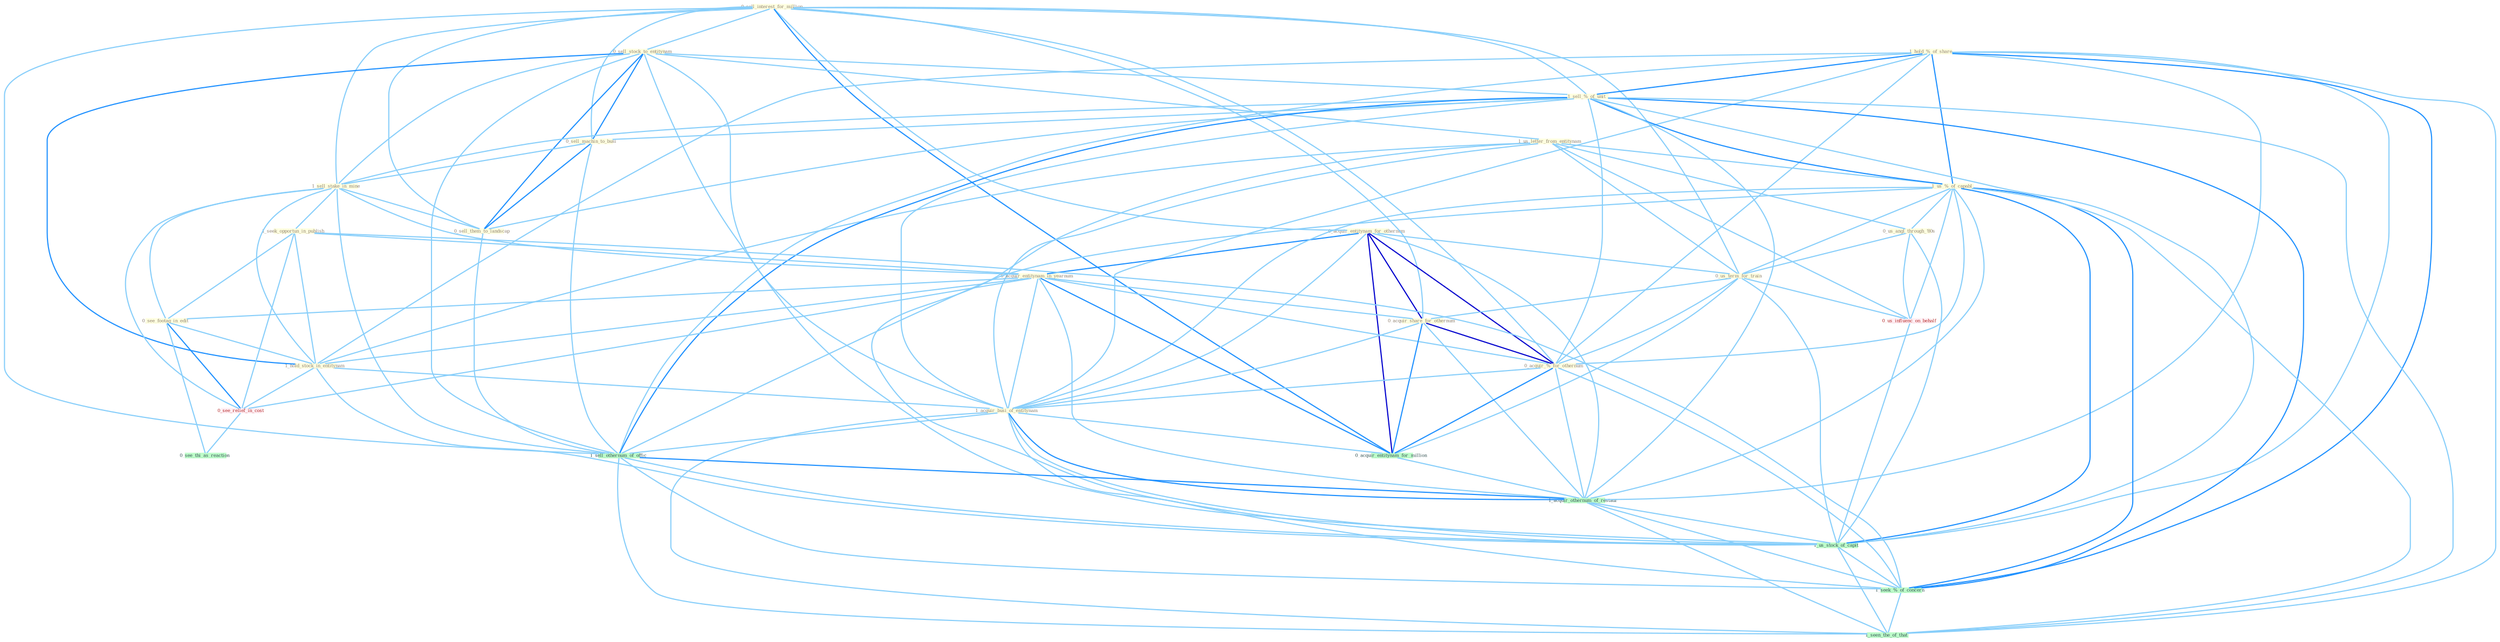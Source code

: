 Graph G{ 
    node
    [shape=polygon,style=filled,width=.5,height=.06,color="#BDFCC9",fixedsize=true,fontsize=4,
    fontcolor="#2f4f4f"];
    {node
    [color="#ffffe0", fontcolor="#8b7d6b"] "0_sell_interest_for_million " "0_sell_stock_to_entitynam " "1_us_letter_from_entitynam " "1_hold_%_of_share " "1_sell_%_of_unit " "0_sell_machin_to_busi " "0_acquir_entitynam_for_othernum " "1_us_%_of_capabl " "1_sell_stake_in_mine " "1_seek_opportun_in_publish " "0_us_angl_through_'80s " "0_acquir_entitynam_in_yearnum " "0_sell_them_to_landscap " "0_see_footag_in_edit " "0_us_term_for_train " "0_acquir_share_for_othernum " "1_hold_stock_in_entitynam " "0_acquir_%_for_othernum " "1_acquir_busi_of_entitynam "}
{node [color="#fff0f5", fontcolor="#b22222"] "0_us_influenc_on_behalf " "0_see_relief_in_cost "}
edge [color="#B0E2FF"];

	"0_sell_interest_for_million " -- "0_sell_stock_to_entitynam " [w="1", color="#87cefa" ];
	"0_sell_interest_for_million " -- "1_sell_%_of_unit " [w="1", color="#87cefa" ];
	"0_sell_interest_for_million " -- "0_sell_machin_to_busi " [w="1", color="#87cefa" ];
	"0_sell_interest_for_million " -- "0_acquir_entitynam_for_othernum " [w="1", color="#87cefa" ];
	"0_sell_interest_for_million " -- "1_sell_stake_in_mine " [w="1", color="#87cefa" ];
	"0_sell_interest_for_million " -- "0_sell_them_to_landscap " [w="1", color="#87cefa" ];
	"0_sell_interest_for_million " -- "0_us_term_for_train " [w="1", color="#87cefa" ];
	"0_sell_interest_for_million " -- "0_acquir_share_for_othernum " [w="1", color="#87cefa" ];
	"0_sell_interest_for_million " -- "0_acquir_%_for_othernum " [w="1", color="#87cefa" ];
	"0_sell_interest_for_million " -- "0_acquir_entitynam_for_million " [w="2", color="#1e90ff" , len=0.8];
	"0_sell_interest_for_million " -- "1_sell_othernum_of_offic " [w="1", color="#87cefa" ];
	"0_sell_stock_to_entitynam " -- "1_us_letter_from_entitynam " [w="1", color="#87cefa" ];
	"0_sell_stock_to_entitynam " -- "1_sell_%_of_unit " [w="1", color="#87cefa" ];
	"0_sell_stock_to_entitynam " -- "0_sell_machin_to_busi " [w="2", color="#1e90ff" , len=0.8];
	"0_sell_stock_to_entitynam " -- "1_sell_stake_in_mine " [w="1", color="#87cefa" ];
	"0_sell_stock_to_entitynam " -- "0_sell_them_to_landscap " [w="2", color="#1e90ff" , len=0.8];
	"0_sell_stock_to_entitynam " -- "1_hold_stock_in_entitynam " [w="2", color="#1e90ff" , len=0.8];
	"0_sell_stock_to_entitynam " -- "1_acquir_busi_of_entitynam " [w="1", color="#87cefa" ];
	"0_sell_stock_to_entitynam " -- "1_sell_othernum_of_offic " [w="1", color="#87cefa" ];
	"0_sell_stock_to_entitynam " -- "1_us_stock_of_capit " [w="1", color="#87cefa" ];
	"1_us_letter_from_entitynam " -- "1_us_%_of_capabl " [w="1", color="#87cefa" ];
	"1_us_letter_from_entitynam " -- "0_us_angl_through_'80s " [w="1", color="#87cefa" ];
	"1_us_letter_from_entitynam " -- "0_us_term_for_train " [w="1", color="#87cefa" ];
	"1_us_letter_from_entitynam " -- "1_hold_stock_in_entitynam " [w="1", color="#87cefa" ];
	"1_us_letter_from_entitynam " -- "1_acquir_busi_of_entitynam " [w="1", color="#87cefa" ];
	"1_us_letter_from_entitynam " -- "0_us_influenc_on_behalf " [w="1", color="#87cefa" ];
	"1_us_letter_from_entitynam " -- "1_us_stock_of_capit " [w="1", color="#87cefa" ];
	"1_hold_%_of_share " -- "1_sell_%_of_unit " [w="2", color="#1e90ff" , len=0.8];
	"1_hold_%_of_share " -- "1_us_%_of_capabl " [w="2", color="#1e90ff" , len=0.8];
	"1_hold_%_of_share " -- "1_hold_stock_in_entitynam " [w="1", color="#87cefa" ];
	"1_hold_%_of_share " -- "0_acquir_%_for_othernum " [w="1", color="#87cefa" ];
	"1_hold_%_of_share " -- "1_acquir_busi_of_entitynam " [w="1", color="#87cefa" ];
	"1_hold_%_of_share " -- "1_sell_othernum_of_offic " [w="1", color="#87cefa" ];
	"1_hold_%_of_share " -- "1_acquir_othernum_of_restaur " [w="1", color="#87cefa" ];
	"1_hold_%_of_share " -- "1_us_stock_of_capit " [w="1", color="#87cefa" ];
	"1_hold_%_of_share " -- "1_seek_%_of_concern " [w="2", color="#1e90ff" , len=0.8];
	"1_hold_%_of_share " -- "1_seen_the_of_that " [w="1", color="#87cefa" ];
	"1_sell_%_of_unit " -- "0_sell_machin_to_busi " [w="1", color="#87cefa" ];
	"1_sell_%_of_unit " -- "1_us_%_of_capabl " [w="2", color="#1e90ff" , len=0.8];
	"1_sell_%_of_unit " -- "1_sell_stake_in_mine " [w="1", color="#87cefa" ];
	"1_sell_%_of_unit " -- "0_sell_them_to_landscap " [w="1", color="#87cefa" ];
	"1_sell_%_of_unit " -- "0_acquir_%_for_othernum " [w="1", color="#87cefa" ];
	"1_sell_%_of_unit " -- "1_acquir_busi_of_entitynam " [w="1", color="#87cefa" ];
	"1_sell_%_of_unit " -- "1_sell_othernum_of_offic " [w="2", color="#1e90ff" , len=0.8];
	"1_sell_%_of_unit " -- "1_acquir_othernum_of_restaur " [w="1", color="#87cefa" ];
	"1_sell_%_of_unit " -- "1_us_stock_of_capit " [w="1", color="#87cefa" ];
	"1_sell_%_of_unit " -- "1_seek_%_of_concern " [w="2", color="#1e90ff" , len=0.8];
	"1_sell_%_of_unit " -- "1_seen_the_of_that " [w="1", color="#87cefa" ];
	"0_sell_machin_to_busi " -- "1_sell_stake_in_mine " [w="1", color="#87cefa" ];
	"0_sell_machin_to_busi " -- "0_sell_them_to_landscap " [w="2", color="#1e90ff" , len=0.8];
	"0_sell_machin_to_busi " -- "1_sell_othernum_of_offic " [w="1", color="#87cefa" ];
	"0_acquir_entitynam_for_othernum " -- "0_acquir_entitynam_in_yearnum " [w="2", color="#1e90ff" , len=0.8];
	"0_acquir_entitynam_for_othernum " -- "0_us_term_for_train " [w="1", color="#87cefa" ];
	"0_acquir_entitynam_for_othernum " -- "0_acquir_share_for_othernum " [w="3", color="#0000cd" , len=0.6];
	"0_acquir_entitynam_for_othernum " -- "0_acquir_%_for_othernum " [w="3", color="#0000cd" , len=0.6];
	"0_acquir_entitynam_for_othernum " -- "1_acquir_busi_of_entitynam " [w="1", color="#87cefa" ];
	"0_acquir_entitynam_for_othernum " -- "0_acquir_entitynam_for_million " [w="3", color="#0000cd" , len=0.6];
	"0_acquir_entitynam_for_othernum " -- "1_acquir_othernum_of_restaur " [w="1", color="#87cefa" ];
	"1_us_%_of_capabl " -- "0_us_angl_through_'80s " [w="1", color="#87cefa" ];
	"1_us_%_of_capabl " -- "0_us_term_for_train " [w="1", color="#87cefa" ];
	"1_us_%_of_capabl " -- "0_acquir_%_for_othernum " [w="1", color="#87cefa" ];
	"1_us_%_of_capabl " -- "1_acquir_busi_of_entitynam " [w="1", color="#87cefa" ];
	"1_us_%_of_capabl " -- "1_sell_othernum_of_offic " [w="1", color="#87cefa" ];
	"1_us_%_of_capabl " -- "0_us_influenc_on_behalf " [w="1", color="#87cefa" ];
	"1_us_%_of_capabl " -- "1_acquir_othernum_of_restaur " [w="1", color="#87cefa" ];
	"1_us_%_of_capabl " -- "1_us_stock_of_capit " [w="2", color="#1e90ff" , len=0.8];
	"1_us_%_of_capabl " -- "1_seek_%_of_concern " [w="2", color="#1e90ff" , len=0.8];
	"1_us_%_of_capabl " -- "1_seen_the_of_that " [w="1", color="#87cefa" ];
	"1_sell_stake_in_mine " -- "1_seek_opportun_in_publish " [w="1", color="#87cefa" ];
	"1_sell_stake_in_mine " -- "0_acquir_entitynam_in_yearnum " [w="1", color="#87cefa" ];
	"1_sell_stake_in_mine " -- "0_sell_them_to_landscap " [w="1", color="#87cefa" ];
	"1_sell_stake_in_mine " -- "0_see_footag_in_edit " [w="1", color="#87cefa" ];
	"1_sell_stake_in_mine " -- "1_hold_stock_in_entitynam " [w="1", color="#87cefa" ];
	"1_sell_stake_in_mine " -- "1_sell_othernum_of_offic " [w="1", color="#87cefa" ];
	"1_sell_stake_in_mine " -- "0_see_relief_in_cost " [w="1", color="#87cefa" ];
	"1_seek_opportun_in_publish " -- "0_acquir_entitynam_in_yearnum " [w="1", color="#87cefa" ];
	"1_seek_opportun_in_publish " -- "0_see_footag_in_edit " [w="1", color="#87cefa" ];
	"1_seek_opportun_in_publish " -- "1_hold_stock_in_entitynam " [w="1", color="#87cefa" ];
	"1_seek_opportun_in_publish " -- "0_see_relief_in_cost " [w="1", color="#87cefa" ];
	"1_seek_opportun_in_publish " -- "1_seek_%_of_concern " [w="1", color="#87cefa" ];
	"0_us_angl_through_'80s " -- "0_us_term_for_train " [w="1", color="#87cefa" ];
	"0_us_angl_through_'80s " -- "0_us_influenc_on_behalf " [w="1", color="#87cefa" ];
	"0_us_angl_through_'80s " -- "1_us_stock_of_capit " [w="1", color="#87cefa" ];
	"0_acquir_entitynam_in_yearnum " -- "0_see_footag_in_edit " [w="1", color="#87cefa" ];
	"0_acquir_entitynam_in_yearnum " -- "0_acquir_share_for_othernum " [w="1", color="#87cefa" ];
	"0_acquir_entitynam_in_yearnum " -- "1_hold_stock_in_entitynam " [w="1", color="#87cefa" ];
	"0_acquir_entitynam_in_yearnum " -- "0_acquir_%_for_othernum " [w="1", color="#87cefa" ];
	"0_acquir_entitynam_in_yearnum " -- "1_acquir_busi_of_entitynam " [w="1", color="#87cefa" ];
	"0_acquir_entitynam_in_yearnum " -- "0_acquir_entitynam_for_million " [w="2", color="#1e90ff" , len=0.8];
	"0_acquir_entitynam_in_yearnum " -- "0_see_relief_in_cost " [w="1", color="#87cefa" ];
	"0_acquir_entitynam_in_yearnum " -- "1_acquir_othernum_of_restaur " [w="1", color="#87cefa" ];
	"0_sell_them_to_landscap " -- "1_sell_othernum_of_offic " [w="1", color="#87cefa" ];
	"0_see_footag_in_edit " -- "1_hold_stock_in_entitynam " [w="1", color="#87cefa" ];
	"0_see_footag_in_edit " -- "0_see_relief_in_cost " [w="2", color="#1e90ff" , len=0.8];
	"0_see_footag_in_edit " -- "0_see_thi_as_reaction " [w="1", color="#87cefa" ];
	"0_us_term_for_train " -- "0_acquir_share_for_othernum " [w="1", color="#87cefa" ];
	"0_us_term_for_train " -- "0_acquir_%_for_othernum " [w="1", color="#87cefa" ];
	"0_us_term_for_train " -- "0_acquir_entitynam_for_million " [w="1", color="#87cefa" ];
	"0_us_term_for_train " -- "0_us_influenc_on_behalf " [w="1", color="#87cefa" ];
	"0_us_term_for_train " -- "1_us_stock_of_capit " [w="1", color="#87cefa" ];
	"0_acquir_share_for_othernum " -- "0_acquir_%_for_othernum " [w="3", color="#0000cd" , len=0.6];
	"0_acquir_share_for_othernum " -- "1_acquir_busi_of_entitynam " [w="1", color="#87cefa" ];
	"0_acquir_share_for_othernum " -- "0_acquir_entitynam_for_million " [w="2", color="#1e90ff" , len=0.8];
	"0_acquir_share_for_othernum " -- "1_acquir_othernum_of_restaur " [w="1", color="#87cefa" ];
	"1_hold_stock_in_entitynam " -- "1_acquir_busi_of_entitynam " [w="1", color="#87cefa" ];
	"1_hold_stock_in_entitynam " -- "0_see_relief_in_cost " [w="1", color="#87cefa" ];
	"1_hold_stock_in_entitynam " -- "1_us_stock_of_capit " [w="1", color="#87cefa" ];
	"0_acquir_%_for_othernum " -- "1_acquir_busi_of_entitynam " [w="1", color="#87cefa" ];
	"0_acquir_%_for_othernum " -- "0_acquir_entitynam_for_million " [w="2", color="#1e90ff" , len=0.8];
	"0_acquir_%_for_othernum " -- "1_acquir_othernum_of_restaur " [w="1", color="#87cefa" ];
	"0_acquir_%_for_othernum " -- "1_seek_%_of_concern " [w="1", color="#87cefa" ];
	"1_acquir_busi_of_entitynam " -- "0_acquir_entitynam_for_million " [w="1", color="#87cefa" ];
	"1_acquir_busi_of_entitynam " -- "1_sell_othernum_of_offic " [w="1", color="#87cefa" ];
	"1_acquir_busi_of_entitynam " -- "1_acquir_othernum_of_restaur " [w="2", color="#1e90ff" , len=0.8];
	"1_acquir_busi_of_entitynam " -- "1_us_stock_of_capit " [w="1", color="#87cefa" ];
	"1_acquir_busi_of_entitynam " -- "1_seek_%_of_concern " [w="1", color="#87cefa" ];
	"1_acquir_busi_of_entitynam " -- "1_seen_the_of_that " [w="1", color="#87cefa" ];
	"0_acquir_entitynam_for_million " -- "1_acquir_othernum_of_restaur " [w="1", color="#87cefa" ];
	"1_sell_othernum_of_offic " -- "1_acquir_othernum_of_restaur " [w="2", color="#1e90ff" , len=0.8];
	"1_sell_othernum_of_offic " -- "1_us_stock_of_capit " [w="1", color="#87cefa" ];
	"1_sell_othernum_of_offic " -- "1_seek_%_of_concern " [w="1", color="#87cefa" ];
	"1_sell_othernum_of_offic " -- "1_seen_the_of_that " [w="1", color="#87cefa" ];
	"0_us_influenc_on_behalf " -- "1_us_stock_of_capit " [w="1", color="#87cefa" ];
	"0_see_relief_in_cost " -- "0_see_thi_as_reaction " [w="1", color="#87cefa" ];
	"1_acquir_othernum_of_restaur " -- "1_us_stock_of_capit " [w="1", color="#87cefa" ];
	"1_acquir_othernum_of_restaur " -- "1_seek_%_of_concern " [w="1", color="#87cefa" ];
	"1_acquir_othernum_of_restaur " -- "1_seen_the_of_that " [w="1", color="#87cefa" ];
	"1_us_stock_of_capit " -- "1_seek_%_of_concern " [w="1", color="#87cefa" ];
	"1_us_stock_of_capit " -- "1_seen_the_of_that " [w="1", color="#87cefa" ];
	"1_seek_%_of_concern " -- "1_seen_the_of_that " [w="1", color="#87cefa" ];
}